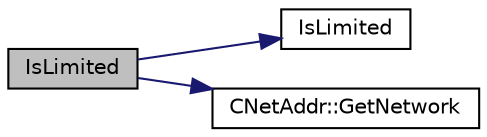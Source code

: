 digraph "IsLimited"
{
  edge [fontname="Helvetica",fontsize="10",labelfontname="Helvetica",labelfontsize="10"];
  node [fontname="Helvetica",fontsize="10",shape=record];
  rankdir="LR";
  Node556 [label="IsLimited",height=0.2,width=0.4,color="black", fillcolor="grey75", style="filled", fontcolor="black"];
  Node556 -> Node557 [color="midnightblue",fontsize="10",style="solid",fontname="Helvetica"];
  Node557 [label="IsLimited",height=0.2,width=0.4,color="black", fillcolor="white", style="filled",URL="$dd/d84/net_8cpp.html#a96eb2fba6d80870802ac787b6ada4beb"];
  Node556 -> Node558 [color="midnightblue",fontsize="10",style="solid",fontname="Helvetica"];
  Node558 [label="CNetAddr::GetNetwork",height=0.2,width=0.4,color="black", fillcolor="white", style="filled",URL="$d3/dc3/class_c_net_addr.html#ad0162f2629f552a65acf934e1629c1db"];
}
